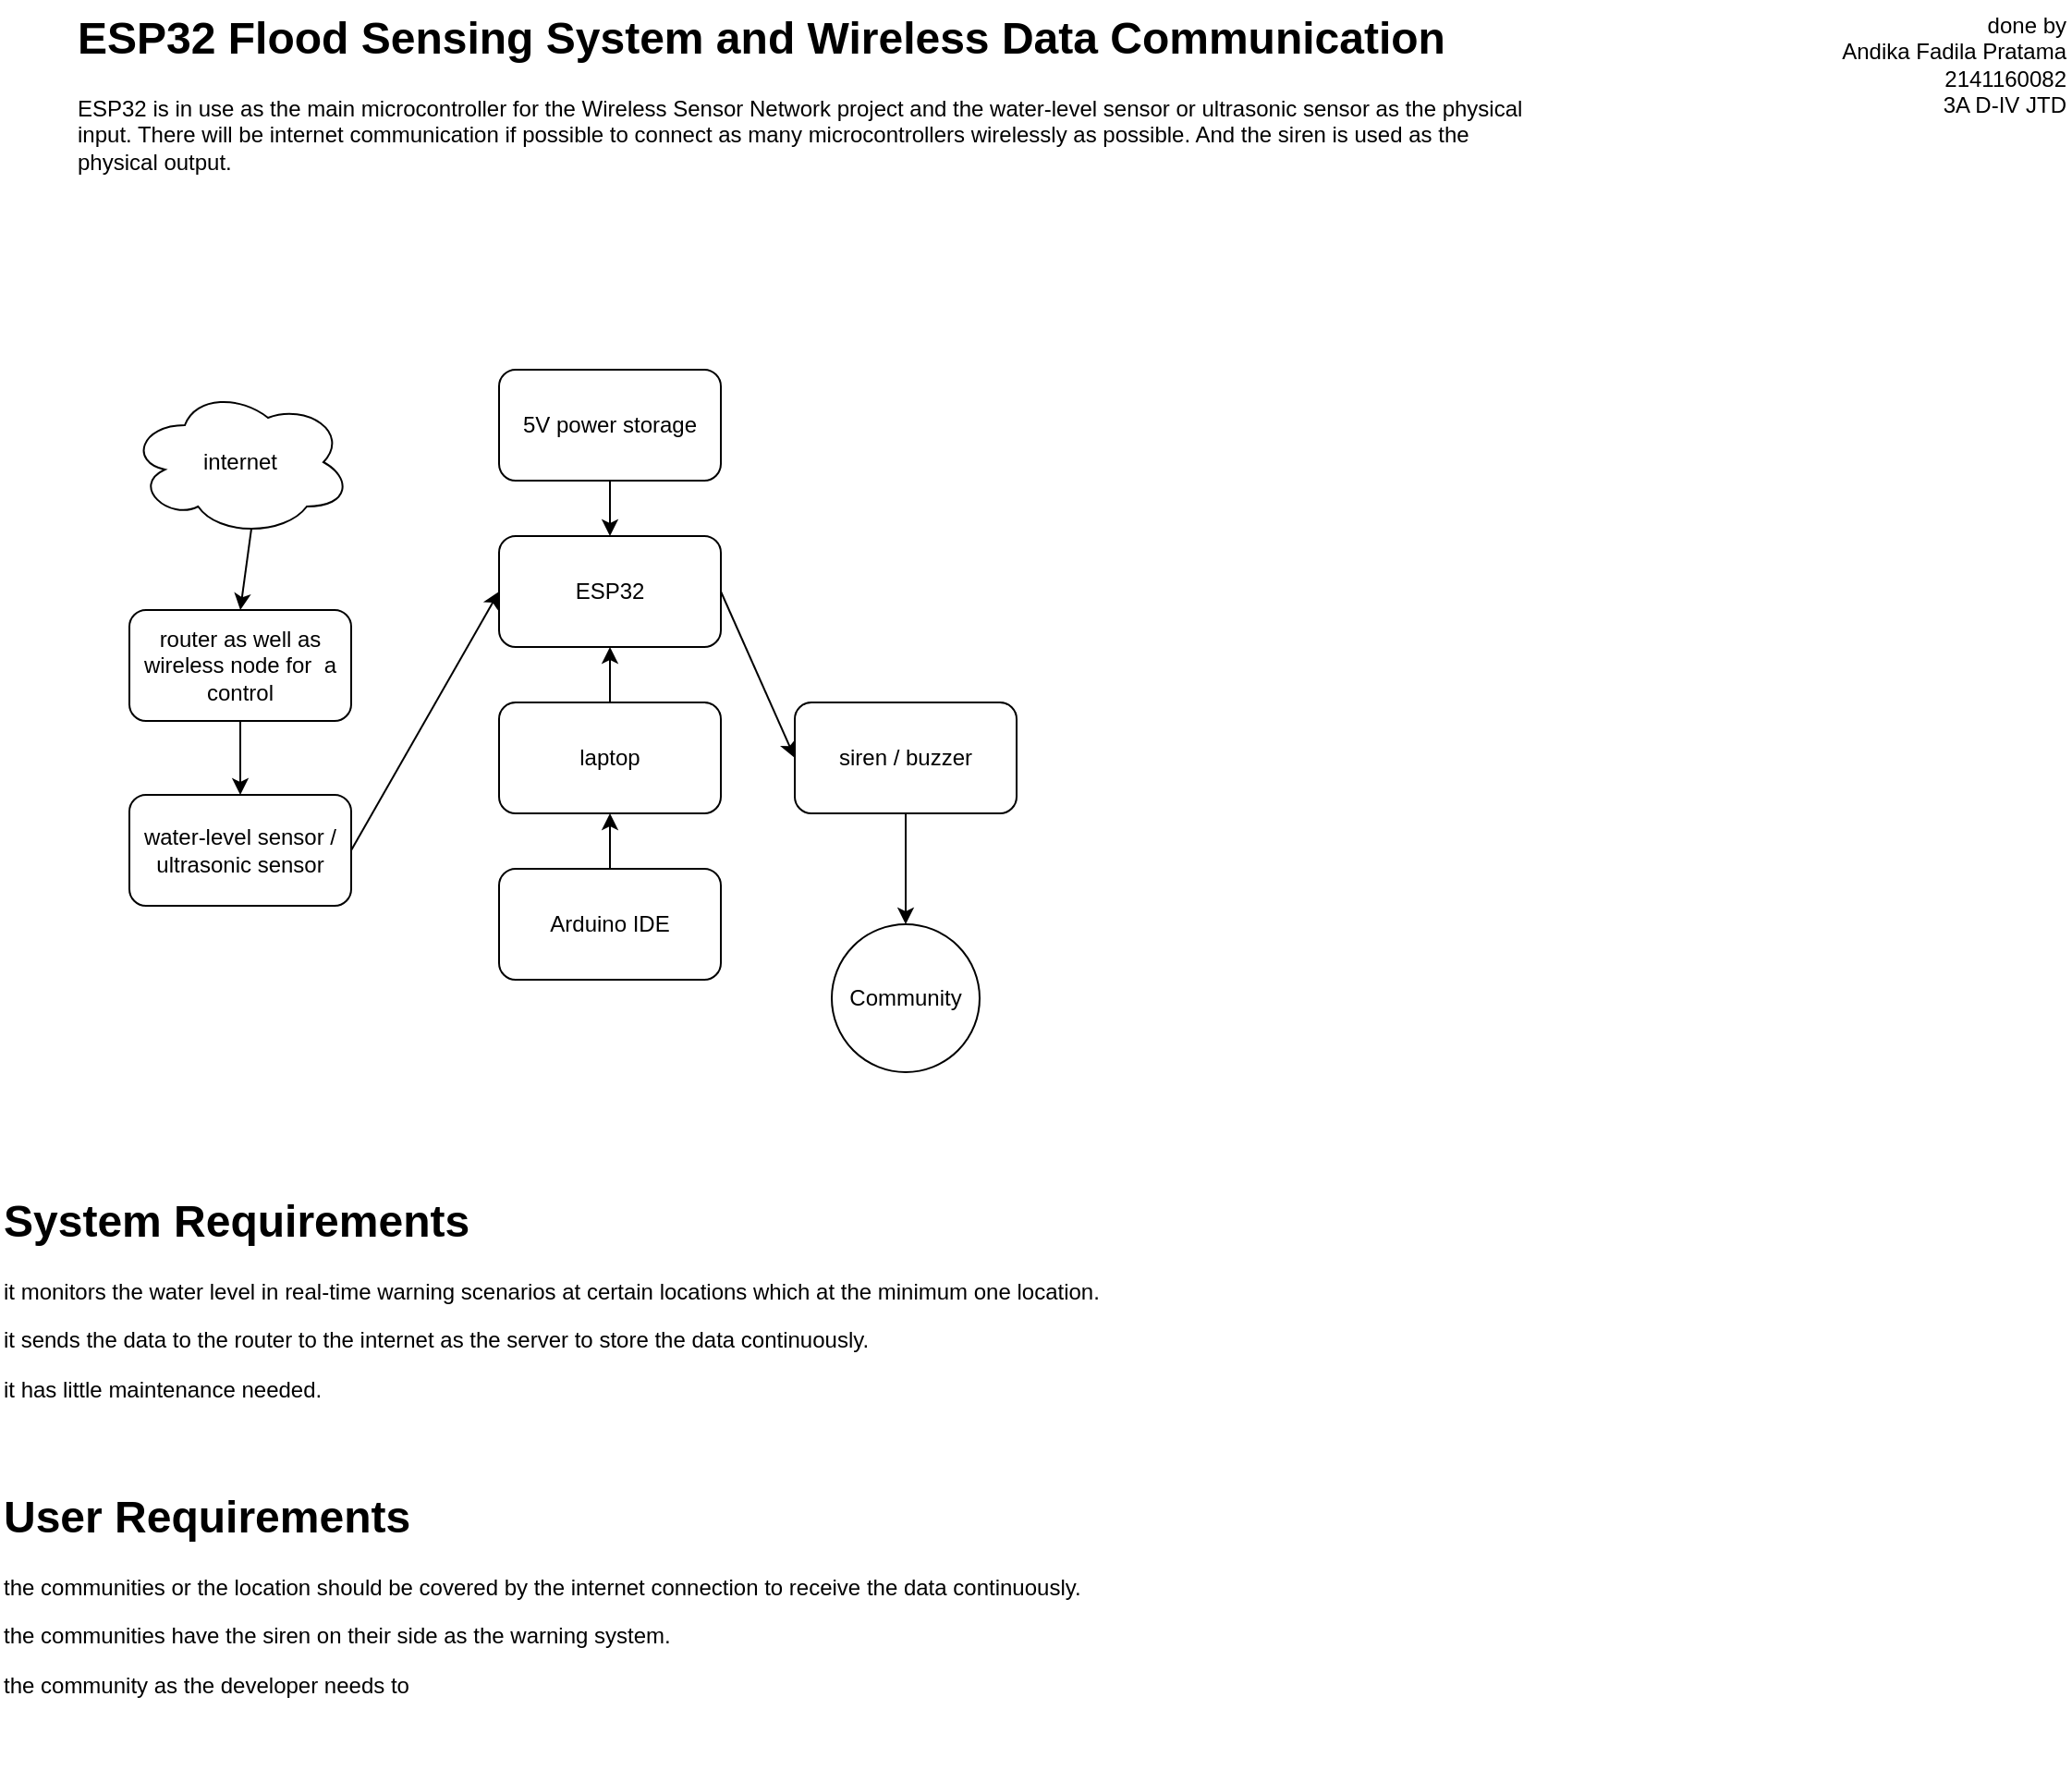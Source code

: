 <mxfile version="24.2.0" type="github">
  <diagram name="Page-1" id="tgPLA6SxDmpjASrpm9ep">
    <mxGraphModel dx="1194" dy="639" grid="1" gridSize="10" guides="1" tooltips="1" connect="1" arrows="1" fold="1" page="1" pageScale="1" pageWidth="4681" pageHeight="3300" math="0" shadow="0">
      <root>
        <mxCell id="0" />
        <mxCell id="1" parent="0" />
        <mxCell id="uWdfcczZp8XXyC7CWnQV-1" value="ESP32" style="rounded=1;whiteSpace=wrap;html=1;" parent="1" vertex="1">
          <mxGeometry x="310" y="330" width="120" height="60" as="geometry" />
        </mxCell>
        <mxCell id="uWdfcczZp8XXyC7CWnQV-2" value="water-level sensor / ultrasonic sensor" style="rounded=1;whiteSpace=wrap;html=1;" parent="1" vertex="1">
          <mxGeometry x="110" y="470" width="120" height="60" as="geometry" />
        </mxCell>
        <mxCell id="uWdfcczZp8XXyC7CWnQV-3" value="laptop" style="rounded=1;whiteSpace=wrap;html=1;" parent="1" vertex="1">
          <mxGeometry x="310" y="420" width="120" height="60" as="geometry" />
        </mxCell>
        <mxCell id="uWdfcczZp8XXyC7CWnQV-4" value="router as well as wireless node for&amp;nbsp; a control" style="rounded=1;whiteSpace=wrap;html=1;" parent="1" vertex="1">
          <mxGeometry x="110" y="370" width="120" height="60" as="geometry" />
        </mxCell>
        <mxCell id="uWdfcczZp8XXyC7CWnQV-6" value="internet" style="ellipse;shape=cloud;whiteSpace=wrap;html=1;" parent="1" vertex="1">
          <mxGeometry x="110" y="250" width="120" height="80" as="geometry" />
        </mxCell>
        <mxCell id="uWdfcczZp8XXyC7CWnQV-7" value="siren / buzzer" style="rounded=1;whiteSpace=wrap;html=1;" parent="1" vertex="1">
          <mxGeometry x="470" y="420" width="120" height="60" as="geometry" />
        </mxCell>
        <mxCell id="uWdfcczZp8XXyC7CWnQV-8" value="Arduino IDE" style="rounded=1;whiteSpace=wrap;html=1;" parent="1" vertex="1">
          <mxGeometry x="310" y="510" width="120" height="60" as="geometry" />
        </mxCell>
        <mxCell id="uWdfcczZp8XXyC7CWnQV-10" value="Community" style="ellipse;whiteSpace=wrap;html=1;aspect=fixed;" parent="1" vertex="1">
          <mxGeometry x="490" y="540" width="80" height="80" as="geometry" />
        </mxCell>
        <mxCell id="uWdfcczZp8XXyC7CWnQV-11" value="" style="endArrow=classic;html=1;rounded=0;entryX=0.5;entryY=0;entryDx=0;entryDy=0;exitX=0.55;exitY=0.95;exitDx=0;exitDy=0;exitPerimeter=0;" parent="1" source="uWdfcczZp8XXyC7CWnQV-6" target="uWdfcczZp8XXyC7CWnQV-4" edge="1">
          <mxGeometry width="50" height="50" relative="1" as="geometry">
            <mxPoint x="140" y="340" as="sourcePoint" />
            <mxPoint x="620" y="500" as="targetPoint" />
          </mxGeometry>
        </mxCell>
        <mxCell id="uWdfcczZp8XXyC7CWnQV-12" value="" style="endArrow=classic;html=1;rounded=0;exitX=0.5;exitY=1;exitDx=0;exitDy=0;entryX=0.5;entryY=0;entryDx=0;entryDy=0;" parent="1" source="uWdfcczZp8XXyC7CWnQV-4" target="uWdfcczZp8XXyC7CWnQV-2" edge="1">
          <mxGeometry width="50" height="50" relative="1" as="geometry">
            <mxPoint x="570" y="550" as="sourcePoint" />
            <mxPoint x="620" y="500" as="targetPoint" />
          </mxGeometry>
        </mxCell>
        <mxCell id="uWdfcczZp8XXyC7CWnQV-13" value="" style="endArrow=classic;html=1;rounded=0;exitX=1;exitY=0.5;exitDx=0;exitDy=0;entryX=0;entryY=0.5;entryDx=0;entryDy=0;" parent="1" source="uWdfcczZp8XXyC7CWnQV-2" target="uWdfcczZp8XXyC7CWnQV-1" edge="1">
          <mxGeometry width="50" height="50" relative="1" as="geometry">
            <mxPoint x="570" y="520" as="sourcePoint" />
            <mxPoint x="620" y="470" as="targetPoint" />
          </mxGeometry>
        </mxCell>
        <mxCell id="uWdfcczZp8XXyC7CWnQV-16" value="" style="endArrow=classic;html=1;rounded=0;exitX=1;exitY=0.5;exitDx=0;exitDy=0;entryX=0;entryY=0.5;entryDx=0;entryDy=0;" parent="1" source="uWdfcczZp8XXyC7CWnQV-1" target="uWdfcczZp8XXyC7CWnQV-7" edge="1">
          <mxGeometry width="50" height="50" relative="1" as="geometry">
            <mxPoint x="570" y="520" as="sourcePoint" />
            <mxPoint x="620" y="470" as="targetPoint" />
          </mxGeometry>
        </mxCell>
        <mxCell id="uWdfcczZp8XXyC7CWnQV-17" value="" style="endArrow=classic;html=1;rounded=0;exitX=0.5;exitY=1;exitDx=0;exitDy=0;entryX=0.5;entryY=0;entryDx=0;entryDy=0;" parent="1" source="uWdfcczZp8XXyC7CWnQV-7" target="uWdfcczZp8XXyC7CWnQV-10" edge="1">
          <mxGeometry width="50" height="50" relative="1" as="geometry">
            <mxPoint x="570" y="520" as="sourcePoint" />
            <mxPoint x="620" y="470" as="targetPoint" />
          </mxGeometry>
        </mxCell>
        <mxCell id="uWdfcczZp8XXyC7CWnQV-18" value="&lt;h1 style=&quot;margin-top: 0px;&quot;&gt;ESP32 Flood Sensing System and Wireless Data Communication&lt;/h1&gt;&lt;p&gt;ESP32 is in use as the main microcontroller for the Wireless Sensor Network project and the water-level sensor or ultrasonic sensor as the physical input. There will be internet communication if possible to connect as many microcontrollers wirelessly as possible. And the siren is used as the physical output.&lt;/p&gt;" style="text;html=1;whiteSpace=wrap;overflow=hidden;rounded=0;" parent="1" vertex="1">
          <mxGeometry x="80" y="40" width="800" height="120" as="geometry" />
        </mxCell>
        <mxCell id="uWdfcczZp8XXyC7CWnQV-22" value="&lt;h1 style=&quot;margin-top: 0px;&quot;&gt;System Requirements&lt;/h1&gt;&lt;p&gt;it monitors the water level in real-time warning scenarios at certain locations which at the minimum one location.&lt;/p&gt;&lt;p&gt;it sends the data to the router to the internet as the server to store the data continuously.&lt;/p&gt;&lt;p&gt;it has little maintenance needed.&lt;/p&gt;" style="text;html=1;whiteSpace=wrap;overflow=hidden;rounded=0;" parent="1" vertex="1">
          <mxGeometry x="40" y="680" width="760" height="120" as="geometry" />
        </mxCell>
        <mxCell id="uWdfcczZp8XXyC7CWnQV-23" value="&lt;h1 style=&quot;margin-top: 0px;&quot;&gt;User Requirements&lt;/h1&gt;&lt;p&gt;&lt;span style=&quot;background-color: initial;&quot;&gt;the communities or the location should be covered by the internet connection to receive the data continuously.&lt;/span&gt;&lt;br&gt;&lt;/p&gt;&lt;p&gt;&lt;span style=&quot;background-color: initial;&quot;&gt;the communities have the siren on their side as the warning system.&lt;/span&gt;&lt;/p&gt;&lt;p&gt;&lt;span style=&quot;background-color: initial;&quot;&gt;the community as the developer needs to&amp;nbsp;&lt;/span&gt;&lt;/p&gt;" style="text;html=1;whiteSpace=wrap;overflow=hidden;rounded=0;" parent="1" vertex="1">
          <mxGeometry x="40" y="840" width="600" height="160" as="geometry" />
        </mxCell>
        <mxCell id="uWdfcczZp8XXyC7CWnQV-24" value="done by&lt;div&gt;Andika Fadila Pratama&lt;/div&gt;&lt;div&gt;2141160082&lt;/div&gt;&lt;div&gt;3A D-IV JTD&lt;/div&gt;" style="text;html=1;align=right;verticalAlign=middle;whiteSpace=wrap;rounded=0;" parent="1" vertex="1">
          <mxGeometry x="840" y="40" width="320" height="70" as="geometry" />
        </mxCell>
        <mxCell id="HZoSv1cubrQ0A7mvZKxH-2" value="5V power storage&lt;div&gt;&lt;/div&gt;" style="rounded=1;whiteSpace=wrap;html=1;" vertex="1" parent="1">
          <mxGeometry x="310" y="240" width="120" height="60" as="geometry" />
        </mxCell>
        <mxCell id="HZoSv1cubrQ0A7mvZKxH-3" value="" style="endArrow=classic;html=1;rounded=0;exitX=0.5;exitY=1;exitDx=0;exitDy=0;entryX=0.5;entryY=0;entryDx=0;entryDy=0;" edge="1" parent="1" source="HZoSv1cubrQ0A7mvZKxH-2" target="uWdfcczZp8XXyC7CWnQV-1">
          <mxGeometry width="50" height="50" relative="1" as="geometry">
            <mxPoint x="560" y="560" as="sourcePoint" />
            <mxPoint x="610" y="510" as="targetPoint" />
          </mxGeometry>
        </mxCell>
        <mxCell id="HZoSv1cubrQ0A7mvZKxH-4" value="" style="endArrow=classic;html=1;rounded=0;entryX=0.5;entryY=1;entryDx=0;entryDy=0;exitX=0.5;exitY=0;exitDx=0;exitDy=0;" edge="1" parent="1" source="uWdfcczZp8XXyC7CWnQV-3" target="uWdfcczZp8XXyC7CWnQV-1">
          <mxGeometry width="50" height="50" relative="1" as="geometry">
            <mxPoint x="560" y="560" as="sourcePoint" />
            <mxPoint x="610" y="510" as="targetPoint" />
          </mxGeometry>
        </mxCell>
        <mxCell id="HZoSv1cubrQ0A7mvZKxH-5" value="" style="endArrow=classic;html=1;rounded=0;entryX=0.5;entryY=1;entryDx=0;entryDy=0;exitX=0.5;exitY=0;exitDx=0;exitDy=0;" edge="1" parent="1" source="uWdfcczZp8XXyC7CWnQV-8" target="uWdfcczZp8XXyC7CWnQV-3">
          <mxGeometry width="50" height="50" relative="1" as="geometry">
            <mxPoint x="560" y="560" as="sourcePoint" />
            <mxPoint x="610" y="510" as="targetPoint" />
          </mxGeometry>
        </mxCell>
      </root>
    </mxGraphModel>
  </diagram>
</mxfile>
